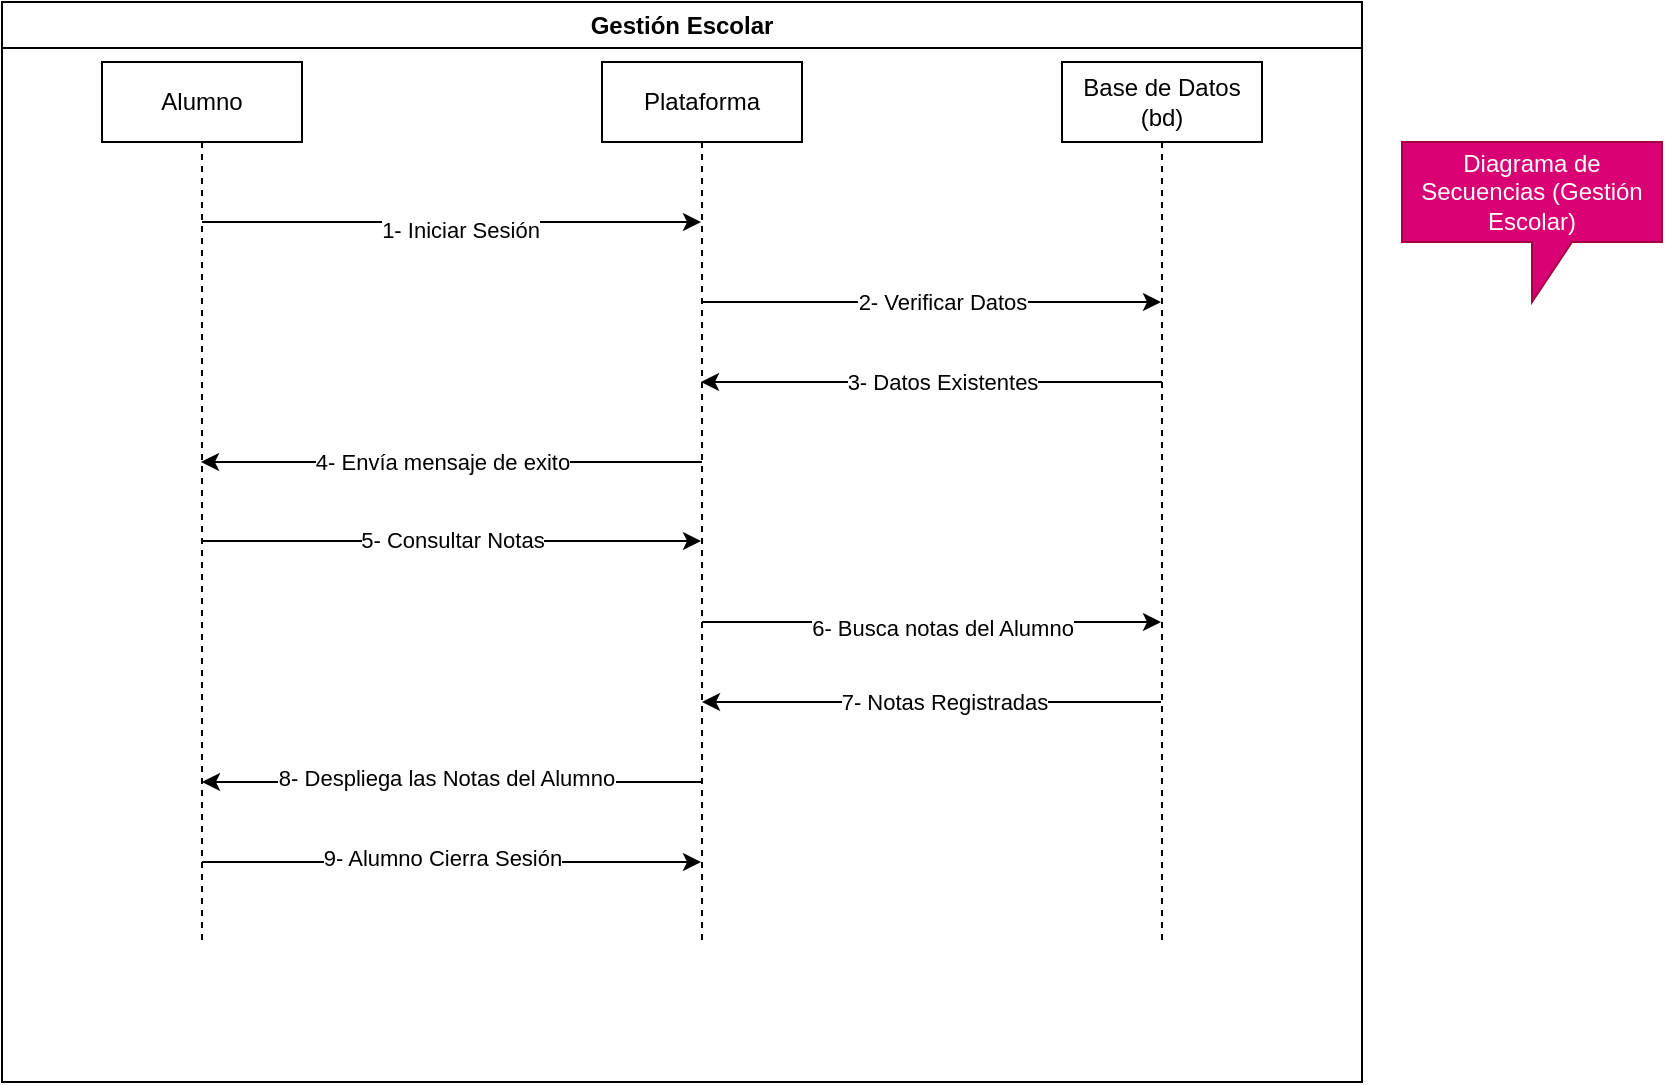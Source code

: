 <mxfile>
    <diagram id="OJ41drewVWqt6RK7-LF2" name="Page-1">
        <mxGraphModel dx="826" dy="662" grid="1" gridSize="10" guides="1" tooltips="1" connect="1" arrows="1" fold="1" page="1" pageScale="1" pageWidth="850" pageHeight="1100" math="0" shadow="0">
            <root>
                <mxCell id="0"/>
                <mxCell id="1" parent="0"/>
                <mxCell id="2" value="Gestión Escolar" style="swimlane;whiteSpace=wrap;html=1;" parent="1" vertex="1">
                    <mxGeometry x="10" y="10" width="680" height="540" as="geometry"/>
                </mxCell>
                <mxCell id="6" value="Alumno" style="shape=umlLifeline;perimeter=lifelinePerimeter;whiteSpace=wrap;html=1;container=1;dropTarget=0;collapsible=0;recursiveResize=0;outlineConnect=0;portConstraint=eastwest;newEdgeStyle={&quot;edgeStyle&quot;:&quot;elbowEdgeStyle&quot;,&quot;elbow&quot;:&quot;vertical&quot;,&quot;curved&quot;:0,&quot;rounded&quot;:0};" parent="2" vertex="1">
                    <mxGeometry x="50" y="30" width="100" height="440" as="geometry"/>
                </mxCell>
                <mxCell id="7" value="Plataforma" style="shape=umlLifeline;perimeter=lifelinePerimeter;whiteSpace=wrap;html=1;container=1;dropTarget=0;collapsible=0;recursiveResize=0;outlineConnect=0;portConstraint=eastwest;newEdgeStyle={&quot;edgeStyle&quot;:&quot;elbowEdgeStyle&quot;,&quot;elbow&quot;:&quot;vertical&quot;,&quot;curved&quot;:0,&quot;rounded&quot;:0};" parent="2" vertex="1">
                    <mxGeometry x="300" y="30" width="100" height="440" as="geometry"/>
                </mxCell>
                <mxCell id="8" value="Base de Datos&lt;div&gt;(bd)&lt;/div&gt;" style="shape=umlLifeline;perimeter=lifelinePerimeter;whiteSpace=wrap;html=1;container=1;dropTarget=0;collapsible=0;recursiveResize=0;outlineConnect=0;portConstraint=eastwest;newEdgeStyle={&quot;edgeStyle&quot;:&quot;elbowEdgeStyle&quot;,&quot;elbow&quot;:&quot;vertical&quot;,&quot;curved&quot;:0,&quot;rounded&quot;:0};" parent="2" vertex="1">
                    <mxGeometry x="530" y="30" width="100" height="440" as="geometry"/>
                </mxCell>
                <mxCell id="9" value="" style="endArrow=classic;html=1;" parent="2" target="7" edge="1">
                    <mxGeometry width="50" height="50" relative="1" as="geometry">
                        <mxPoint x="100" y="110" as="sourcePoint"/>
                        <mxPoint x="150" y="60" as="targetPoint"/>
                    </mxGeometry>
                </mxCell>
                <mxCell id="10" value="1- Iniciar Sesión" style="edgeLabel;html=1;align=center;verticalAlign=middle;resizable=0;points=[];" parent="9" vertex="1" connectable="0">
                    <mxGeometry x="0.033" y="-4" relative="1" as="geometry">
                        <mxPoint as="offset"/>
                    </mxGeometry>
                </mxCell>
                <mxCell id="12" value="" style="endArrow=classic;html=1;" parent="2" edge="1">
                    <mxGeometry width="50" height="50" relative="1" as="geometry">
                        <mxPoint x="350" y="150" as="sourcePoint"/>
                        <mxPoint x="579.5" y="150" as="targetPoint"/>
                    </mxGeometry>
                </mxCell>
                <mxCell id="13" value="2- Verificar Datos" style="edgeLabel;html=1;align=center;verticalAlign=middle;resizable=0;points=[];" parent="12" vertex="1" connectable="0">
                    <mxGeometry x="0.149" y="2" relative="1" as="geometry">
                        <mxPoint x="-12" y="2" as="offset"/>
                    </mxGeometry>
                </mxCell>
                <mxCell id="14" value="" style="endArrow=classic;html=1;" parent="2" edge="1">
                    <mxGeometry width="50" height="50" relative="1" as="geometry">
                        <mxPoint x="580" y="190" as="sourcePoint"/>
                        <mxPoint x="349.5" y="190" as="targetPoint"/>
                    </mxGeometry>
                </mxCell>
                <mxCell id="15" value="3- Datos Existentes" style="edgeLabel;html=1;align=center;verticalAlign=middle;resizable=0;points=[];" parent="14" vertex="1" connectable="0">
                    <mxGeometry x="-0.157" y="1" relative="1" as="geometry">
                        <mxPoint x="-13" y="-1" as="offset"/>
                    </mxGeometry>
                </mxCell>
                <mxCell id="16" value="" style="endArrow=classic;html=1;" parent="2" edge="1">
                    <mxGeometry width="50" height="50" relative="1" as="geometry">
                        <mxPoint x="350" y="230" as="sourcePoint"/>
                        <mxPoint x="99.5" y="230" as="targetPoint"/>
                    </mxGeometry>
                </mxCell>
                <mxCell id="17" value="4- Envía mensaje de exito" style="edgeLabel;html=1;align=center;verticalAlign=middle;resizable=0;points=[];" parent="16" vertex="1" connectable="0">
                    <mxGeometry x="0.143" relative="1" as="geometry">
                        <mxPoint x="13" as="offset"/>
                    </mxGeometry>
                </mxCell>
                <mxCell id="21" value="" style="endArrow=classic;html=1;" parent="2" target="7" edge="1">
                    <mxGeometry width="50" height="50" relative="1" as="geometry">
                        <mxPoint x="99.5" y="269.5" as="sourcePoint"/>
                        <mxPoint x="370" y="269.5" as="targetPoint"/>
                    </mxGeometry>
                </mxCell>
                <mxCell id="22" value="5- Consultar Notas" style="edgeLabel;html=1;align=center;verticalAlign=middle;resizable=0;points=[];" parent="21" vertex="1" connectable="0">
                    <mxGeometry x="0.002" y="1" relative="1" as="geometry">
                        <mxPoint as="offset"/>
                    </mxGeometry>
                </mxCell>
                <mxCell id="23" value="" style="endArrow=classic;html=1;" parent="2" target="8" edge="1">
                    <mxGeometry width="50" height="50" relative="1" as="geometry">
                        <mxPoint x="350" y="310" as="sourcePoint"/>
                        <mxPoint x="400" y="260" as="targetPoint"/>
                    </mxGeometry>
                </mxCell>
                <mxCell id="24" value="6- Busca notas del Alumno" style="edgeLabel;html=1;align=center;verticalAlign=middle;resizable=0;points=[];" parent="23" vertex="1" connectable="0">
                    <mxGeometry x="0.105" y="-3" relative="1" as="geometry">
                        <mxPoint x="-7" as="offset"/>
                    </mxGeometry>
                </mxCell>
                <mxCell id="25" value="" style="endArrow=classic;html=1;" parent="2" source="8" edge="1">
                    <mxGeometry width="50" height="50" relative="1" as="geometry">
                        <mxPoint x="490" y="530" as="sourcePoint"/>
                        <mxPoint x="350" y="350" as="targetPoint"/>
                    </mxGeometry>
                </mxCell>
                <mxCell id="26" value="7- Notas Registradas" style="edgeLabel;html=1;align=center;verticalAlign=middle;resizable=0;points=[];" parent="25" vertex="1" connectable="0">
                    <mxGeometry x="0.095" relative="1" as="geometry">
                        <mxPoint x="17" as="offset"/>
                    </mxGeometry>
                </mxCell>
                <mxCell id="28" value="" style="endArrow=classic;html=1;" parent="2" edge="1">
                    <mxGeometry width="50" height="50" relative="1" as="geometry">
                        <mxPoint x="350" y="390" as="sourcePoint"/>
                        <mxPoint x="100" y="390" as="targetPoint"/>
                    </mxGeometry>
                </mxCell>
                <mxCell id="29" value="8- Despliega las Notas del Alumno" style="edgeLabel;html=1;align=center;verticalAlign=middle;resizable=0;points=[];" parent="28" vertex="1" connectable="0">
                    <mxGeometry x="0.026" y="-2" relative="1" as="geometry">
                        <mxPoint as="offset"/>
                    </mxGeometry>
                </mxCell>
                <mxCell id="30" value="" style="endArrow=classic;html=1;" parent="2" target="7" edge="1">
                    <mxGeometry width="50" height="50" relative="1" as="geometry">
                        <mxPoint x="100" y="430" as="sourcePoint"/>
                        <mxPoint x="150" y="380" as="targetPoint"/>
                    </mxGeometry>
                </mxCell>
                <mxCell id="31" value="9- Alumno Cierra Sesión" style="edgeLabel;html=1;align=center;verticalAlign=middle;resizable=0;points=[];" parent="30" vertex="1" connectable="0">
                    <mxGeometry x="-0.232" y="2" relative="1" as="geometry">
                        <mxPoint x="24" as="offset"/>
                    </mxGeometry>
                </mxCell>
                <mxCell id="32" value="Diagrama de Secuencias (Gestión Escolar)" style="shape=callout;whiteSpace=wrap;html=1;perimeter=calloutPerimeter;fillColor=#d80073;fontColor=#ffffff;strokeColor=#A50040;" vertex="1" parent="1">
                    <mxGeometry x="710" y="80" width="130" height="80" as="geometry"/>
                </mxCell>
            </root>
        </mxGraphModel>
    </diagram>
</mxfile>
